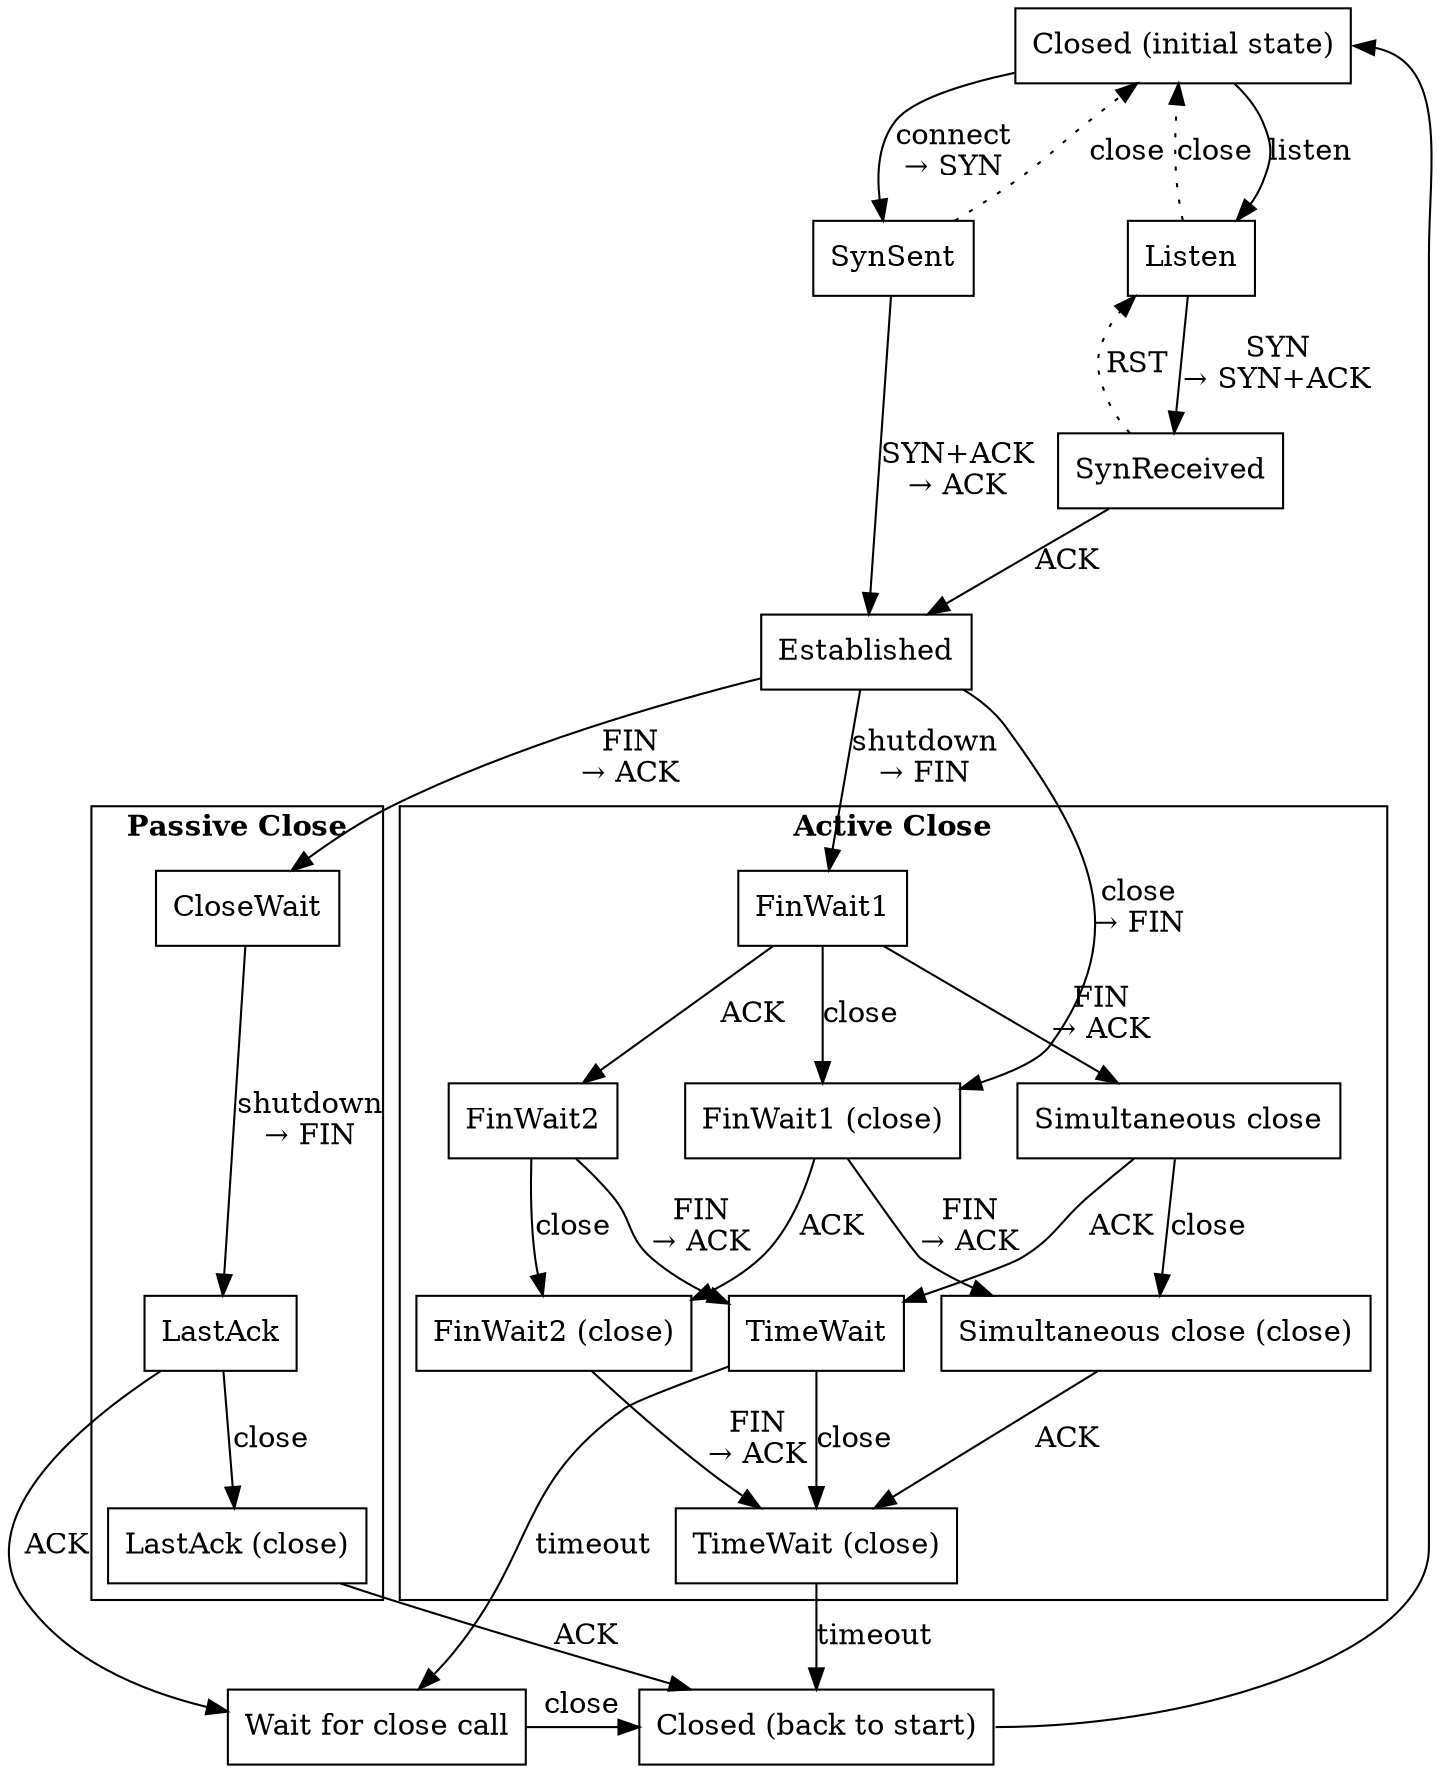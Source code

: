 // dot -Tsvg -o images/state.svg state.dot

digraph A {
    node [shape=rect];
    newrank=true;

    Closed [label="Closed (initial state)", group=middle]
    Established [group=middle]

    Closed -> Listen [label="listen"]
    Closed -> SynSent [label="connect\n&rarr; SYN"]

    Listen -> SynReceived [label="SYN\n&rarr; SYN+ACK"]
    Listen -> Closed [label="close", style=dotted]
    SynReceived -> Listen [label="RST", style=dotted]
    SynReceived -> Established [label="ACK"]

    SynSent -> Established [label="SYN+ACK\n&rarr; ACK"]
    SynSent -> Closed [label="close", style=dotted]


    // s{0,1,2} = our FIN no/send/ack?
    // f{0,2} = their FIN no/ack?
    // c{?} = variant with close called
    // w{?} = variant enters timewait
    //
    // s0f0 = Established

	subgraph cluster_pc {
		label = < <b>Passive Close</b> >;

        s0f2 [label="CloseWait"]
        s1f2 [label="LastAck"]
        s1f2c [label="LastAck (close)"]
    }

    subgraph cluster_ac {
		label = < <b>Active Close</b> >;

        s1f0w [label="FinWait1", group=1]
        s1f0wc [label="FinWait1 (close)", group=1]

        s2f0w [label="FinWait2", group=2]
        s2f0wc [label="FinWait2 (close)", group=2]

        s1f2w [label="Simultaneous close", group=3]
        s1f2wc [label="Simultaneous close (close)", group=3]

        s2f2w [label="TimeWait", group=c]
        s2f2wc [label="TimeWait (close)", group=c]
	}

    {
        rank=same;
        s2f2 [label="Wait for close call"]
        s2f2c [label="Closed (back to start)", group=c]
    }

    {
        // Align clusters
        rank=same;
        s0f2
        s1f0w
    }

    Established -> s1f0w [label="shutdown\n&rarr; FIN"]
    Established -> s1f0wc [label="close\n&rarr; FIN"]
    Established -> s0f2 [label="FIN\n&rarr; ACK"]

    s1f0w -> s1f2w [label="FIN\n&rarr; ACK"]
    s2f0w -> s2f2w [label="FIN\n&rarr; ACK"]
    s1f2 -> s2f2 [label="ACK"]
    s1f0w -> s2f0w [label="ACK"]
    s1f2w -> s2f2w [label="ACK"]
    s0f2 -> s1f2 [label="shutdown\n&rarr; FIN"]

    s1f0w -> s1f0wc [label="close"]
    s1f2 -> s1f2c [label="close"]
    s1f2w -> s1f2wc [label="close"]
    s2f0w -> s2f0wc [label="close"]
    s2f2 -> s2f2c [label="close"]
    s2f2w -> s2f2wc [label="close"]

    s1f0wc -> s1f2wc [label="FIN\n&rarr; ACK"]
    s2f0wc -> s2f2wc [label="FIN\n&rarr; ACK"]
    s1f2c -> s2f2c [label="ACK"]
    s1f0wc -> s2f0wc [label="ACK"]
    s1f2wc -> s2f2wc [label="ACK"]

    s2f2w -> s2f2 [label="timeout"]
    s2f2wc -> s2f2c [label="timeout"]

    s2f2c -> Closed [tailport=e,headport=e]
}